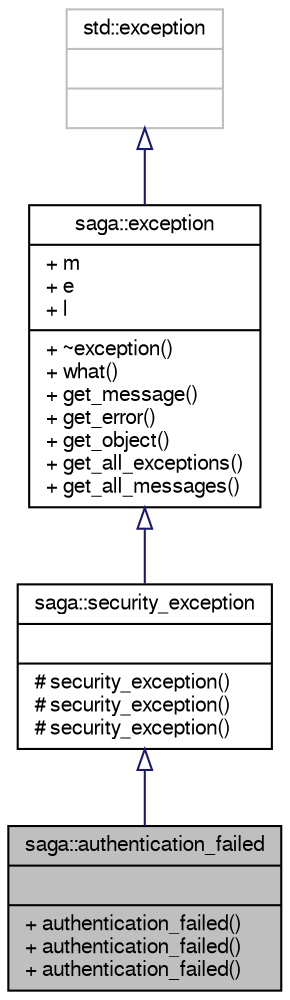 digraph G
{
  bgcolor="transparent";
  edge [fontname="FreeSans",fontsize="10",labelfontname="FreeSans",labelfontsize="10"];
  node [fontname="FreeSans",fontsize="10",shape=record];
  Node1 [label="{saga::authentication_failed\n||+ authentication_failed()\l+ authentication_failed()\l+ authentication_failed()\l}",height=0.2,width=0.4,color="black", fillcolor="grey75", style="filled" fontcolor="black"];
  Node2 -> Node1 [dir="back",color="midnightblue",fontsize="10",style="solid",arrowtail="onormal",fontname="FreeSans"];
  Node2 [label="{saga::security_exception\n||# security_exception()\l# security_exception()\l# security_exception()\l}",height=0.2,width=0.4,color="black",URL="$classsaga_1_1security__exception.html"];
  Node3 -> Node2 [dir="back",color="midnightblue",fontsize="10",style="solid",arrowtail="onormal",fontname="FreeSans"];
  Node3 [label="{saga::exception\n|+ m\l+ e\l+ l\l|+ ~exception()\l+ what()\l+ get_message()\l+ get_error()\l+ get_object()\l+ get_all_exceptions()\l+ get_all_messages()\l}",height=0.2,width=0.4,color="black",URL="$classsaga_1_1exception.html"];
  Node4 -> Node3 [dir="back",color="midnightblue",fontsize="10",style="solid",arrowtail="onormal",fontname="FreeSans"];
  Node4 [label="{std::exception\n||}",height=0.2,width=0.4,color="grey75",tooltip="STL class."];
}
